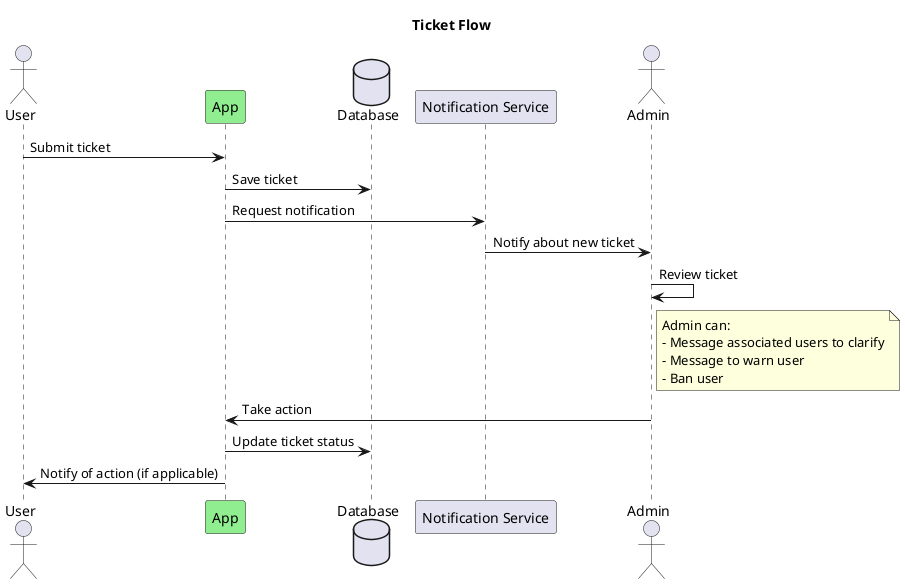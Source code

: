 @startuml Ticket Flow
title Ticket Flow

actor User
participant App #lightgreen
database Database
participant "Notification Service" as Notify
actor Admin

User -> App: Submit ticket
App -> Database: Save ticket
App -> Notify: Request notification
Notify -> Admin: Notify about new ticket
Admin -> Admin: Review ticket
note right of Admin
  Admin can:
  - Message associated users to clarify
  - Message to warn user
  - Ban user
end note
Admin -> App: Take action
App -> Database: Update ticket status
App -> User: Notify of action (if applicable)

@enduml
